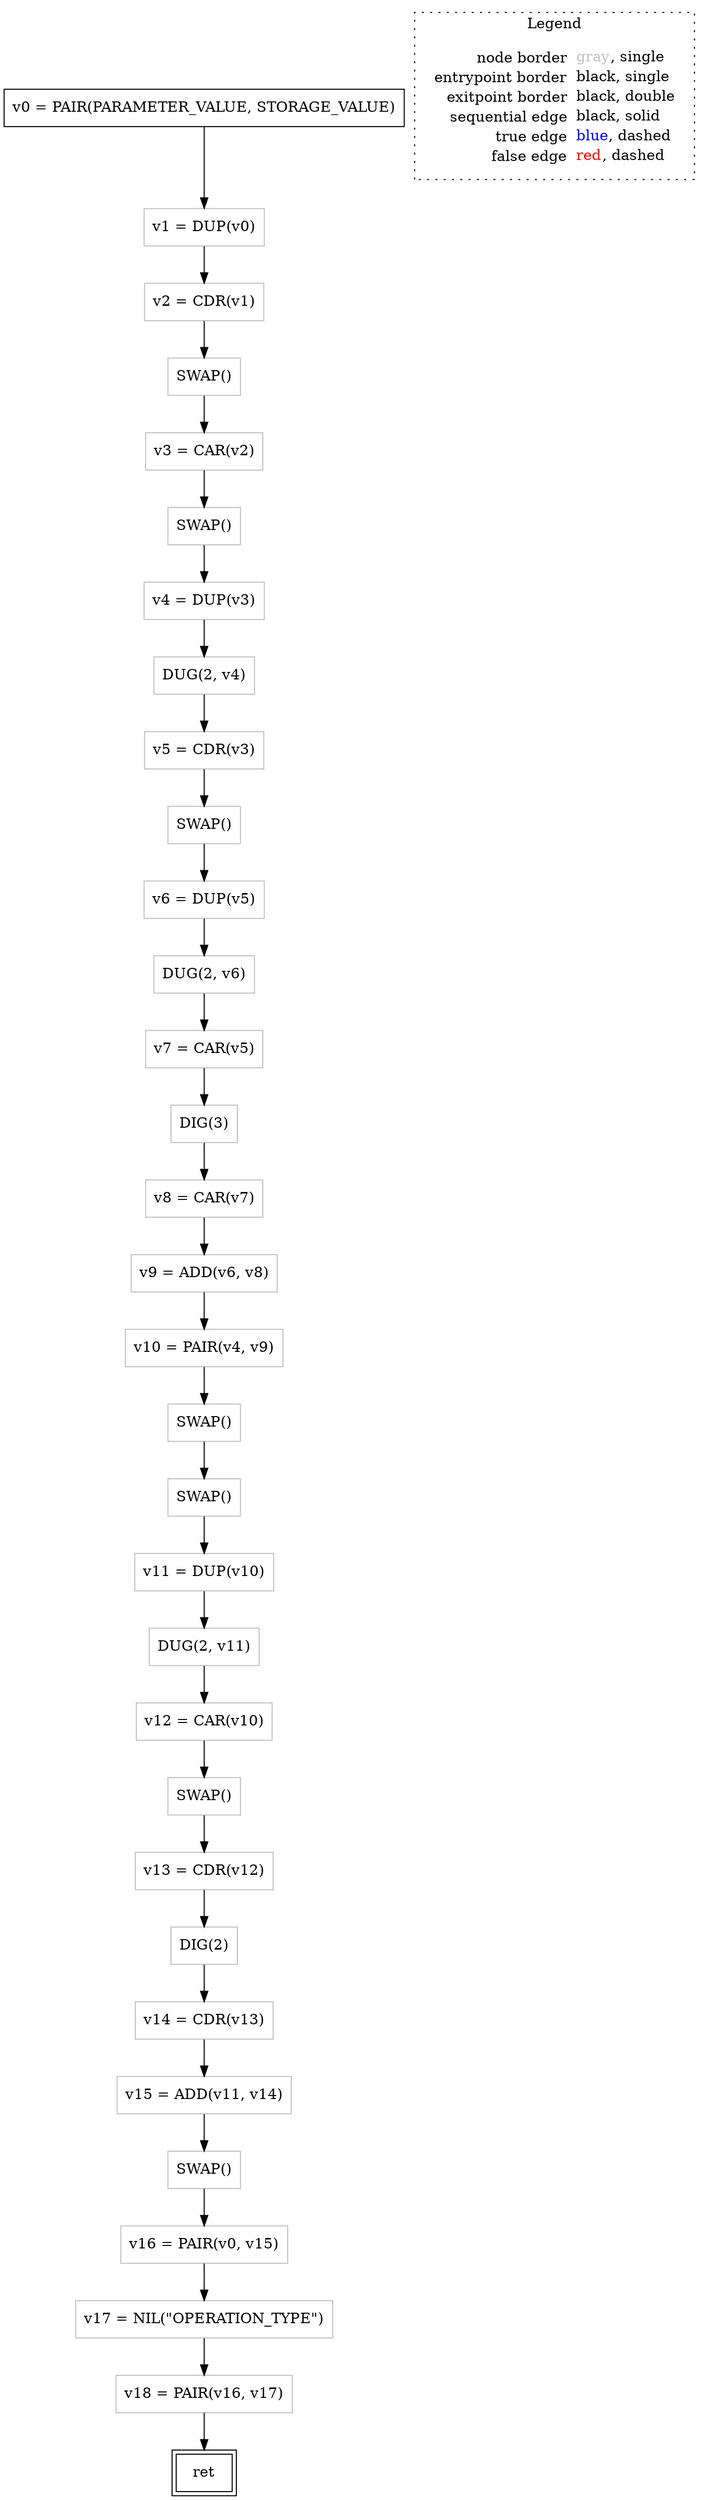 digraph {
	"node0" [shape="rect",color="black",label=<v0 = PAIR(PARAMETER_VALUE, STORAGE_VALUE)>];
	"node1" [shape="rect",color="gray",label=<v16 = PAIR(v0, v15)>];
	"node2" [shape="rect",color="gray",label=<DIG(2)>];
	"node3" [shape="rect",color="gray",label=<DUG(2, v4)>];
	"node4" [shape="rect",color="gray",label=<DIG(3)>];
	"node5" [shape="rect",color="gray",label=<v8 = CAR(v7)>];
	"node6" [shape="rect",color="gray",label=<v17 = NIL(&quot;OPERATION_TYPE&quot;)>];
	"node7" [shape="rect",color="gray",label=<SWAP()>];
	"node8" [shape="rect",color="gray",label=<v2 = CDR(v1)>];
	"node9" [shape="rect",color="gray",label=<v4 = DUP(v3)>];
	"node10" [shape="rect",color="gray",label=<v13 = CDR(v12)>];
	"node11" [shape="rect",color="gray",label=<v11 = DUP(v10)>];
	"node12" [shape="rect",color="gray",label=<v7 = CAR(v5)>];
	"node13" [shape="rect",color="gray",label=<SWAP()>];
	"node14" [shape="rect",color="gray",label=<v15 = ADD(v11, v14)>];
	"node15" [shape="rect",color="gray",label=<v6 = DUP(v5)>];
	"node16" [shape="rect",color="gray",label=<v9 = ADD(v6, v8)>];
	"node17" [shape="rect",color="gray",label=<v18 = PAIR(v16, v17)>];
	"node18" [shape="rect",color="gray",label=<SWAP()>];
	"node19" [shape="rect",color="gray",label=<DUG(2, v11)>];
	"node20" [shape="rect",color="gray",label=<SWAP()>];
	"node21" [shape="rect",color="gray",label=<SWAP()>];
	"node22" [shape="rect",color="gray",label=<v12 = CAR(v10)>];
	"node23" [shape="rect",color="black",peripheries="2",label=<ret>];
	"node24" [shape="rect",color="gray",label=<DUG(2, v6)>];
	"node25" [shape="rect",color="gray",label=<v10 = PAIR(v4, v9)>];
	"node26" [shape="rect",color="gray",label=<SWAP()>];
	"node27" [shape="rect",color="gray",label=<v14 = CDR(v13)>];
	"node28" [shape="rect",color="gray",label=<v5 = CDR(v3)>];
	"node29" [shape="rect",color="gray",label=<SWAP()>];
	"node30" [shape="rect",color="gray",label=<v1 = DUP(v0)>];
	"node31" [shape="rect",color="gray",label=<v3 = CAR(v2)>];
	"node0" -> "node30" [color="black"];
	"node1" -> "node6" [color="black"];
	"node2" -> "node27" [color="black"];
	"node3" -> "node28" [color="black"];
	"node4" -> "node5" [color="black"];
	"node5" -> "node16" [color="black"];
	"node6" -> "node17" [color="black"];
	"node7" -> "node15" [color="black"];
	"node8" -> "node13" [color="black"];
	"node9" -> "node3" [color="black"];
	"node10" -> "node2" [color="black"];
	"node11" -> "node19" [color="black"];
	"node12" -> "node4" [color="black"];
	"node13" -> "node31" [color="black"];
	"node14" -> "node21" [color="black"];
	"node15" -> "node24" [color="black"];
	"node16" -> "node25" [color="black"];
	"node17" -> "node23" [color="black"];
	"node18" -> "node29" [color="black"];
	"node19" -> "node22" [color="black"];
	"node20" -> "node9" [color="black"];
	"node21" -> "node1" [color="black"];
	"node22" -> "node26" [color="black"];
	"node24" -> "node12" [color="black"];
	"node25" -> "node18" [color="black"];
	"node26" -> "node10" [color="black"];
	"node27" -> "node14" [color="black"];
	"node28" -> "node7" [color="black"];
	"node29" -> "node11" [color="black"];
	"node30" -> "node8" [color="black"];
	"node31" -> "node20" [color="black"];
subgraph cluster_legend {
	label="Legend";
	style=dotted;
	node [shape=plaintext];
	"legend" [label=<<table border="0" cellpadding="2" cellspacing="0" cellborder="0"><tr><td align="right">node border&nbsp;</td><td align="left"><font color="gray">gray</font>, single</td></tr><tr><td align="right">entrypoint border&nbsp;</td><td align="left"><font color="black">black</font>, single</td></tr><tr><td align="right">exitpoint border&nbsp;</td><td align="left"><font color="black">black</font>, double</td></tr><tr><td align="right">sequential edge&nbsp;</td><td align="left"><font color="black">black</font>, solid</td></tr><tr><td align="right">true edge&nbsp;</td><td align="left"><font color="blue">blue</font>, dashed</td></tr><tr><td align="right">false edge&nbsp;</td><td align="left"><font color="red">red</font>, dashed</td></tr></table>>];
}

}

